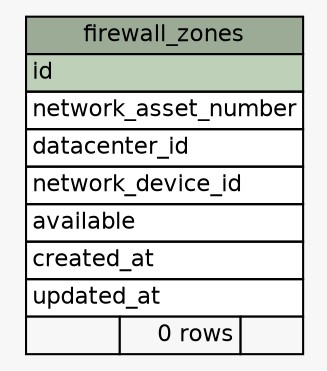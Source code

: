 // dot 2.40.1 on Linux 5.0.0-23-generic
// SchemaSpy rev 590
digraph "firewall_zones" {
  graph [
    rankdir="RL"
    bgcolor="#f7f7f7"
    nodesep="0.18"
    ranksep="0.46"
    fontname="Helvetica"
    fontsize="11"
  ];
  node [
    fontname="Helvetica"
    fontsize="11"
    shape="plaintext"
  ];
  edge [
    arrowsize="0.8"
  ];
  "firewall_zones" [
    label=<
    <TABLE BORDER="0" CELLBORDER="1" CELLSPACING="0" BGCOLOR="#ffffff">
      <TR><TD COLSPAN="3" BGCOLOR="#9bab96" ALIGN="CENTER">firewall_zones</TD></TR>
      <TR><TD PORT="id" COLSPAN="3" BGCOLOR="#bed1b8" ALIGN="LEFT">id</TD></TR>
      <TR><TD PORT="network_asset_number" COLSPAN="3" ALIGN="LEFT">network_asset_number</TD></TR>
      <TR><TD PORT="datacenter_id" COLSPAN="3" ALIGN="LEFT">datacenter_id</TD></TR>
      <TR><TD PORT="network_device_id" COLSPAN="3" ALIGN="LEFT">network_device_id</TD></TR>
      <TR><TD PORT="available" COLSPAN="3" ALIGN="LEFT">available</TD></TR>
      <TR><TD PORT="created_at" COLSPAN="3" ALIGN="LEFT">created_at</TD></TR>
      <TR><TD PORT="updated_at" COLSPAN="3" ALIGN="LEFT">updated_at</TD></TR>
      <TR><TD ALIGN="LEFT" BGCOLOR="#f7f7f7">  </TD><TD ALIGN="RIGHT" BGCOLOR="#f7f7f7">0 rows</TD><TD ALIGN="RIGHT" BGCOLOR="#f7f7f7">  </TD></TR>
    </TABLE>>
    URL="tables/firewall_zones.html"
    tooltip="firewall_zones"
  ];
}
